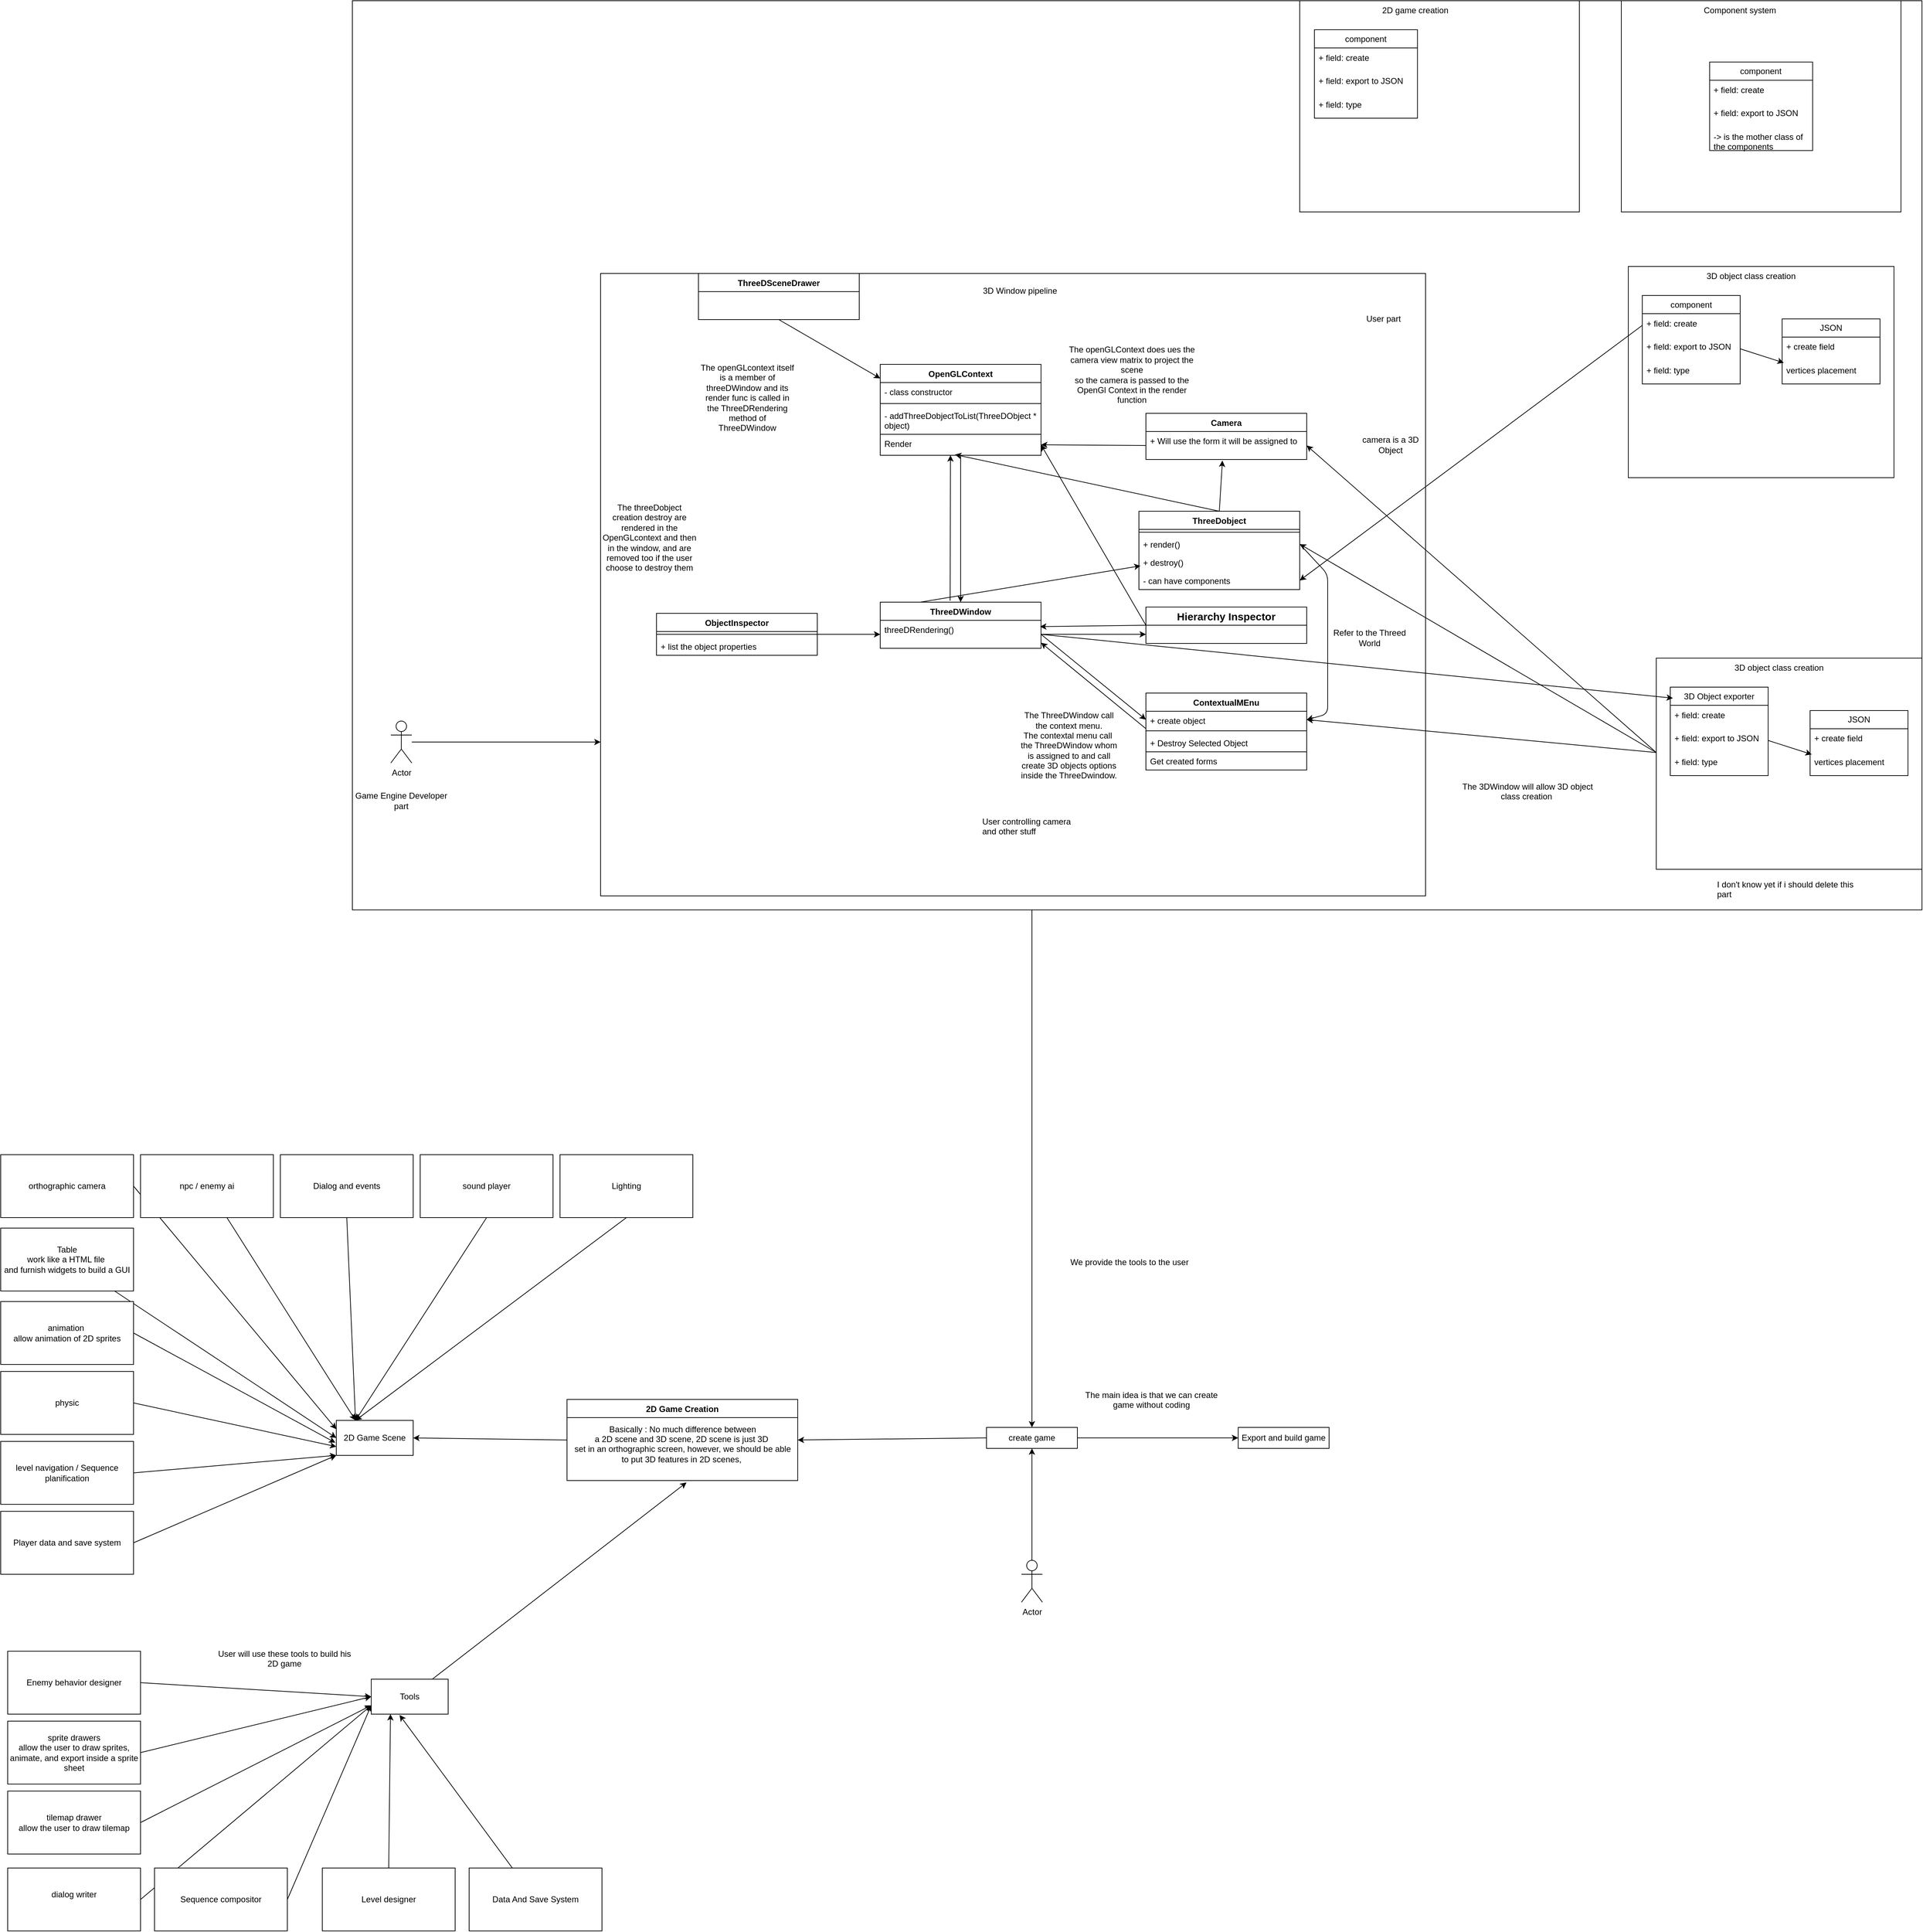 <mxfile>
    <diagram id="HqfKDbR-cz2p667NzHHY" name="Page-1">
        <mxGraphModel dx="2980" dy="1889" grid="1" gridSize="10" guides="1" tooltips="1" connect="1" arrows="1" fold="1" page="1" pageScale="1" pageWidth="850" pageHeight="1100" math="0" shadow="0">
            <root>
                <mxCell id="0"/>
                <mxCell id="1" parent="0"/>
                <mxCell id="102" value="Actor" style="shape=umlActor;verticalLabelPosition=bottom;verticalAlign=top;html=1;" parent="1" vertex="1">
                    <mxGeometry x="260" y="1480" width="30" height="60" as="geometry"/>
                </mxCell>
                <mxCell id="318" style="edgeStyle=none;html=1;exitX=1;exitY=0.5;exitDx=0;exitDy=0;" parent="1" source="313" target="315" edge="1">
                    <mxGeometry relative="1" as="geometry"/>
                </mxCell>
                <mxCell id="351" style="edgeStyle=none;html=1;entryX=0.5;entryY=0;entryDx=0;entryDy=0;" parent="1" target="313" edge="1">
                    <mxGeometry relative="1" as="geometry">
                        <mxPoint x="275" y="550" as="sourcePoint"/>
                    </mxGeometry>
                </mxCell>
                <mxCell id="354" style="edgeStyle=none;html=1;exitX=0;exitY=0.5;exitDx=0;exitDy=0;entryX=1;entryY=0.5;entryDx=0;entryDy=0;" parent="1" source="313" target="356" edge="1">
                    <mxGeometry relative="1" as="geometry">
                        <mxPoint x="-310" y="1307.2" as="targetPoint"/>
                        <mxPoint x="-130" y="1307.5" as="sourcePoint"/>
                    </mxGeometry>
                </mxCell>
                <mxCell id="313" value="create game" style="text;html=1;align=center;verticalAlign=middle;whiteSpace=wrap;rounded=0;strokeColor=default;" parent="1" vertex="1">
                    <mxGeometry x="210" y="1290" width="130" height="30" as="geometry"/>
                </mxCell>
                <mxCell id="315" value="Export and build game" style="text;html=1;align=center;verticalAlign=middle;whiteSpace=wrap;rounded=0;strokeColor=default;" parent="1" vertex="1">
                    <mxGeometry x="570" y="1290" width="130" height="30" as="geometry"/>
                </mxCell>
                <mxCell id="316" style="edgeStyle=none;html=1;exitX=0.5;exitY=0;exitDx=0;exitDy=0;entryX=0.5;entryY=1;entryDx=0;entryDy=0;exitPerimeter=0;" parent="1" source="102" target="313" edge="1">
                    <mxGeometry relative="1" as="geometry"/>
                </mxCell>
                <mxCell id="346" value="&lt;div style=&quot;text-align: center;&quot;&gt;The main idea is that we can create game without coding&lt;/div&gt;" style="text;whiteSpace=wrap;html=1;" parent="1" vertex="1">
                    <mxGeometry x="340" y="1230" width="210" height="50" as="geometry"/>
                </mxCell>
                <mxCell id="352" value="" style="group;fillColor=none;strokeColor=default;" parent="1" vertex="1" connectable="0">
                    <mxGeometry x="-697" y="-750" width="2245" height="1300" as="geometry"/>
                </mxCell>
                <mxCell id="162" value="" style="group;strokeColor=default;" parent="352" vertex="1" connectable="0">
                    <mxGeometry x="1865" y="940" width="380" height="302" as="geometry"/>
                </mxCell>
                <mxCell id="137" value="3D Object exporter" style="swimlane;fontStyle=0;childLayout=stackLayout;horizontal=1;startSize=26;horizontalStack=0;resizeParent=1;resizeParentMax=0;resizeLast=0;collapsible=1;marginBottom=0;whiteSpace=wrap;html=1;" parent="162" vertex="1">
                    <mxGeometry x="20" y="41.5" width="140" height="126.5" as="geometry"/>
                </mxCell>
                <mxCell id="139" value="+ field: create" style="text;align=left;verticalAlign=top;spacingLeft=4;spacingRight=4;overflow=hidden;rotatable=0;points=[[0,0.5],[1,0.5]];portConstraint=eastwest;whiteSpace=wrap;html=1;" parent="137" vertex="1">
                    <mxGeometry y="26" width="140" height="33.5" as="geometry"/>
                </mxCell>
                <mxCell id="141" value="+ field: export to JSON&lt;div&gt;&lt;br&gt;&lt;/div&gt;" style="text;align=left;verticalAlign=top;spacingLeft=4;spacingRight=4;overflow=hidden;rotatable=0;points=[[0,0.5],[1,0.5]];portConstraint=eastwest;whiteSpace=wrap;html=1;" parent="137" vertex="1">
                    <mxGeometry y="59.5" width="140" height="33.5" as="geometry"/>
                </mxCell>
                <mxCell id="140" value="+ field: type" style="text;align=left;verticalAlign=top;spacingLeft=4;spacingRight=4;overflow=hidden;rotatable=0;points=[[0,0.5],[1,0.5]];portConstraint=eastwest;whiteSpace=wrap;html=1;" parent="137" vertex="1">
                    <mxGeometry y="93" width="140" height="33.5" as="geometry"/>
                </mxCell>
                <mxCell id="144" style="edgeStyle=none;html=1;exitX=1;exitY=0.5;exitDx=0;exitDy=0;entryX=0.017;entryY=0.096;entryDx=0;entryDy=0;entryPerimeter=0;" parent="162" source="141" target="148" edge="1">
                    <mxGeometry relative="1" as="geometry">
                        <mxPoint x="240" y="252.179" as="targetPoint"/>
                    </mxGeometry>
                </mxCell>
                <mxCell id="145" value="JSON" style="swimlane;fontStyle=0;childLayout=stackLayout;horizontal=1;startSize=26;horizontalStack=0;resizeParent=1;resizeParentMax=0;resizeLast=0;collapsible=1;marginBottom=0;whiteSpace=wrap;html=1;" parent="162" vertex="1">
                    <mxGeometry x="220" y="75.005" width="140" height="93" as="geometry"/>
                </mxCell>
                <mxCell id="146" value="+ create field" style="text;align=left;verticalAlign=top;spacingLeft=4;spacingRight=4;overflow=hidden;rotatable=0;points=[[0,0.5],[1,0.5]];portConstraint=eastwest;whiteSpace=wrap;html=1;" parent="145" vertex="1">
                    <mxGeometry y="26" width="140" height="33.5" as="geometry"/>
                </mxCell>
                <mxCell id="148" value="vertices placement" style="text;align=left;verticalAlign=top;spacingLeft=4;spacingRight=4;overflow=hidden;rotatable=0;points=[[0,0.5],[1,0.5]];portConstraint=eastwest;whiteSpace=wrap;html=1;" parent="145" vertex="1">
                    <mxGeometry y="59.5" width="140" height="33.5" as="geometry"/>
                </mxCell>
                <mxCell id="289" value="&lt;div style=&quot;text-align: center;&quot;&gt;3D object class creation&lt;/div&gt;" style="text;whiteSpace=wrap;html=1;" parent="162" vertex="1">
                    <mxGeometry x="110" width="210" height="50" as="geometry"/>
                </mxCell>
                <mxCell id="170" style="edgeStyle=none;html=1;exitX=0;exitY=0.5;exitDx=0;exitDy=0;entryX=1;entryY=0.5;entryDx=0;entryDy=0;" parent="352" target="73" edge="1">
                    <mxGeometry relative="1" as="geometry">
                        <mxPoint x="1865" y="1075.0" as="sourcePoint"/>
                    </mxGeometry>
                </mxCell>
                <mxCell id="171" value="" style="group;strokeColor=default;" parent="352" vertex="1" connectable="0">
                    <mxGeometry x="355" y="390" width="1180" height="890" as="geometry"/>
                </mxCell>
                <mxCell id="11" value="&lt;div&gt;3D Window pipeline&lt;/div&gt;" style="text;html=1;align=center;verticalAlign=middle;whiteSpace=wrap;rounded=0;" parent="171" vertex="1">
                    <mxGeometry x="530" y="10" width="140" height="30" as="geometry"/>
                </mxCell>
                <mxCell id="62" style="edgeStyle=none;html=1;entryX=0.5;entryY=0;entryDx=0;entryDy=0;" parent="171" source="27" target="52" edge="1">
                    <mxGeometry relative="1" as="geometry"/>
                </mxCell>
                <mxCell id="27" value="OpenGLContext&lt;div&gt;&lt;br&gt;&lt;/div&gt;" style="swimlane;fontStyle=1;align=center;verticalAlign=top;childLayout=stackLayout;horizontal=1;startSize=26;horizontalStack=0;resizeParent=1;resizeParentMax=0;resizeLast=0;collapsible=1;marginBottom=0;whiteSpace=wrap;html=1;" parent="171" vertex="1">
                    <mxGeometry x="400" y="130" width="230" height="130" as="geometry">
                        <mxRectangle x="20" y="310" width="130" height="30" as="alternateBounds"/>
                    </mxGeometry>
                </mxCell>
                <mxCell id="28" value="- class constructor&lt;div&gt;&lt;br&gt;&lt;/div&gt;" style="text;strokeColor=none;fillColor=none;align=left;verticalAlign=top;spacingLeft=4;spacingRight=4;overflow=hidden;rotatable=0;points=[[0,0.5],[1,0.5]];portConstraint=eastwest;whiteSpace=wrap;html=1;" parent="27" vertex="1">
                    <mxGeometry y="26" width="230" height="26" as="geometry"/>
                </mxCell>
                <mxCell id="29" value="" style="line;strokeWidth=1;fillColor=none;align=left;verticalAlign=middle;spacingTop=-1;spacingLeft=3;spacingRight=3;rotatable=0;labelPosition=right;points=[];portConstraint=eastwest;strokeColor=inherit;" parent="27" vertex="1">
                    <mxGeometry y="52" width="230" height="8" as="geometry"/>
                </mxCell>
                <mxCell id="30" value="- addThreeDobjectToList(ThreeDObject * object)&lt;div&gt;&lt;br&gt;&lt;/div&gt;" style="text;strokeColor=none;fillColor=none;align=left;verticalAlign=top;spacingLeft=4;spacingRight=4;overflow=hidden;rotatable=0;points=[[0,0.5],[1,0.5]];portConstraint=eastwest;whiteSpace=wrap;html=1;" parent="27" vertex="1">
                    <mxGeometry y="60" width="230" height="40" as="geometry"/>
                </mxCell>
                <mxCell id="58" value="&lt;div&gt;Render&lt;/div&gt;" style="text;strokeColor=default;fillColor=none;align=left;verticalAlign=top;spacingLeft=4;spacingRight=4;overflow=hidden;rotatable=0;points=[[0,0.5],[1,0.5]];portConstraint=eastwest;whiteSpace=wrap;html=1;" parent="27" vertex="1">
                    <mxGeometry y="100" width="230" height="30" as="geometry"/>
                </mxCell>
                <mxCell id="52" value="&lt;div&gt;ThreeDWindow&lt;/div&gt;&lt;div&gt;&lt;br&gt;&lt;/div&gt;" style="swimlane;fontStyle=1;align=center;verticalAlign=top;childLayout=stackLayout;horizontal=1;startSize=26;horizontalStack=0;resizeParent=1;resizeParentMax=0;resizeLast=0;collapsible=1;marginBottom=0;whiteSpace=wrap;html=1;" parent="171" vertex="1">
                    <mxGeometry x="400" y="470" width="230" height="66" as="geometry">
                        <mxRectangle x="20" y="310" width="130" height="30" as="alternateBounds"/>
                    </mxGeometry>
                </mxCell>
                <mxCell id="55" value="&lt;div&gt;threeDRendering()&lt;/div&gt;" style="text;strokeColor=none;fillColor=none;align=left;verticalAlign=top;spacingLeft=4;spacingRight=4;overflow=hidden;rotatable=0;points=[[0,0.5],[1,0.5]];portConstraint=eastwest;whiteSpace=wrap;html=1;" parent="52" vertex="1">
                    <mxGeometry y="26" width="230" height="40" as="geometry"/>
                </mxCell>
                <mxCell id="56" value="&lt;div&gt;Camera&lt;/div&gt;" style="swimlane;fontStyle=1;align=center;verticalAlign=top;childLayout=stackLayout;horizontal=1;startSize=26;horizontalStack=0;resizeParent=1;resizeParentMax=0;resizeLast=0;collapsible=1;marginBottom=0;whiteSpace=wrap;html=1;" parent="171" vertex="1">
                    <mxGeometry x="780" y="200" width="230" height="66" as="geometry">
                        <mxRectangle x="20" y="310" width="130" height="30" as="alternateBounds"/>
                    </mxGeometry>
                </mxCell>
                <mxCell id="57" value="&lt;div&gt;+ Will use the form it will be assigned to&lt;/div&gt;" style="text;strokeColor=none;fillColor=none;align=left;verticalAlign=top;spacingLeft=4;spacingRight=4;overflow=hidden;rotatable=0;points=[[0,0.5],[1,0.5]];portConstraint=eastwest;whiteSpace=wrap;html=1;" parent="56" vertex="1">
                    <mxGeometry y="26" width="230" height="40" as="geometry"/>
                </mxCell>
                <mxCell id="61" value="The openGLContext does ues the camera view matrix to project the scene&lt;div&gt;so the camera is passed to the OpenGl Context in the render function&lt;/div&gt;" style="text;html=1;align=center;verticalAlign=middle;whiteSpace=wrap;rounded=0;" parent="171" vertex="1">
                    <mxGeometry x="665" y="90" width="190" height="110" as="geometry"/>
                </mxCell>
                <mxCell id="63" value="&lt;div&gt;The openGLcontext itself is a member of threeDWindow and its render func is called in the ThreeDRendering method of ThreeDWindow&lt;/div&gt;&lt;div&gt;&lt;br&gt;&lt;/div&gt;" style="text;html=1;align=center;verticalAlign=middle;whiteSpace=wrap;rounded=0;" parent="171" vertex="1">
                    <mxGeometry x="140" y="140" width="140" height="90" as="geometry"/>
                </mxCell>
                <mxCell id="65" value="ThreeDSceneDrawer" style="swimlane;fontStyle=1;align=center;verticalAlign=top;childLayout=stackLayout;horizontal=1;startSize=26;horizontalStack=0;resizeParent=1;resizeParentMax=0;resizeLast=0;collapsible=1;marginBottom=0;whiteSpace=wrap;html=1;" parent="171" vertex="1">
                    <mxGeometry x="140" width="230" height="66" as="geometry">
                        <mxRectangle x="20" y="310" width="130" height="30" as="alternateBounds"/>
                    </mxGeometry>
                </mxCell>
                <mxCell id="72" value="ContextualMEnu" style="swimlane;fontStyle=1;align=center;verticalAlign=top;childLayout=stackLayout;horizontal=1;startSize=26;horizontalStack=0;resizeParent=1;resizeParentMax=0;resizeLast=0;collapsible=1;marginBottom=0;whiteSpace=wrap;html=1;swimlaneLine=1;" parent="171" vertex="1">
                    <mxGeometry x="780" y="600" width="230" height="110" as="geometry">
                        <mxRectangle x="570" y="730" width="130" height="30" as="alternateBounds"/>
                    </mxGeometry>
                </mxCell>
                <mxCell id="73" value="+ create object&lt;div&gt;&lt;br&gt;&lt;/div&gt;" style="text;strokeColor=none;fillColor=none;align=left;verticalAlign=top;spacingLeft=4;spacingRight=4;overflow=hidden;rotatable=0;points=[[0,0.5],[1,0.5]];portConstraint=eastwest;whiteSpace=wrap;html=1;" parent="72" vertex="1">
                    <mxGeometry y="26" width="230" height="24" as="geometry"/>
                </mxCell>
                <mxCell id="74" value="" style="line;strokeWidth=1;fillColor=none;align=left;verticalAlign=middle;spacingTop=-1;spacingLeft=3;spacingRight=3;rotatable=0;labelPosition=right;points=[];portConstraint=eastwest;strokeColor=inherit;" parent="72" vertex="1">
                    <mxGeometry y="50" width="230" height="8" as="geometry"/>
                </mxCell>
                <mxCell id="75" value="+ Destroy Selected Object&lt;div&gt;&lt;br&gt;&lt;/div&gt;" style="text;strokeColor=none;fillColor=none;align=left;verticalAlign=top;spacingLeft=4;spacingRight=4;overflow=hidden;rotatable=0;points=[[0,0.5],[1,0.5]];portConstraint=eastwest;whiteSpace=wrap;html=1;" parent="72" vertex="1">
                    <mxGeometry y="58" width="230" height="26" as="geometry"/>
                </mxCell>
                <mxCell id="165" value="&lt;div&gt;Get created forms&lt;/div&gt;&lt;div&gt;&lt;br&gt;&lt;/div&gt;" style="text;strokeColor=default;fillColor=none;align=left;verticalAlign=top;spacingLeft=4;spacingRight=4;overflow=hidden;rotatable=0;points=[[0,0.5],[1,0.5]];portConstraint=eastwest;whiteSpace=wrap;html=1;" parent="72" vertex="1">
                    <mxGeometry y="84" width="230" height="26" as="geometry"/>
                </mxCell>
                <mxCell id="86" value="&lt;span style=&quot;color: rgb(0, 0, 0);&quot;&gt;Refer to the Threed World&lt;/span&gt;" style="text;html=1;align=center;verticalAlign=middle;whiteSpace=wrap;rounded=0;" parent="171" vertex="1">
                    <mxGeometry x="1040" y="486" width="120" height="70" as="geometry"/>
                </mxCell>
                <mxCell id="134" style="edgeStyle=none;html=1;exitX=0;exitY=0.5;exitDx=0;exitDy=0;entryX=1;entryY=0.5;entryDx=0;entryDy=0;" parent="171" source="93" target="58" edge="1">
                    <mxGeometry relative="1" as="geometry"/>
                </mxCell>
                <mxCell id="93" value="&lt;b&gt;&lt;font style=&quot;font-size: 15px;&quot;&gt;Hierarchy Inspector&lt;/font&gt;&lt;/b&gt;" style="swimlane;fontStyle=0;childLayout=stackLayout;horizontal=1;startSize=26;fillColor=none;horizontalStack=0;resizeParent=1;resizeParentMax=0;resizeLast=0;collapsible=1;marginBottom=0;whiteSpace=wrap;html=1;" parent="171" vertex="1">
                    <mxGeometry x="780" y="477" width="230" height="52" as="geometry"/>
                </mxCell>
                <mxCell id="104" value="User controlling camera and other stuff&lt;div&gt;&lt;br&gt;&lt;/div&gt;" style="text;strokeColor=none;fillColor=none;align=left;verticalAlign=top;spacingLeft=4;spacingRight=4;overflow=hidden;rotatable=0;points=[[0,0.5],[1,0.5]];portConstraint=eastwest;whiteSpace=wrap;html=1;" parent="171" vertex="1">
                    <mxGeometry x="540" y="770" width="140" height="80" as="geometry"/>
                </mxCell>
                <mxCell id="109" style="edgeStyle=none;html=1;exitX=1;exitY=0.5;exitDx=0;exitDy=0;entryX=0;entryY=0.5;entryDx=0;entryDy=0;" parent="171" source="105" target="55" edge="1">
                    <mxGeometry relative="1" as="geometry"/>
                </mxCell>
                <mxCell id="105" value="ObjectInspector" style="swimlane;fontStyle=1;align=center;verticalAlign=top;childLayout=stackLayout;horizontal=1;startSize=26;horizontalStack=0;resizeParent=1;resizeParentMax=0;resizeLast=0;collapsible=1;marginBottom=0;whiteSpace=wrap;html=1;" parent="171" vertex="1">
                    <mxGeometry x="80" y="486" width="230" height="60" as="geometry"/>
                </mxCell>
                <mxCell id="107" value="" style="line;strokeWidth=1;fillColor=none;align=left;verticalAlign=middle;spacingTop=-1;spacingLeft=3;spacingRight=3;rotatable=0;labelPosition=right;points=[];portConstraint=eastwest;strokeColor=inherit;" parent="105" vertex="1">
                    <mxGeometry y="26" width="230" height="8" as="geometry"/>
                </mxCell>
                <mxCell id="108" value="&lt;div&gt;+ list the object properties&lt;/div&gt;" style="text;strokeColor=none;fillColor=none;align=left;verticalAlign=top;spacingLeft=4;spacingRight=4;overflow=hidden;rotatable=0;points=[[0,0.5],[1,0.5]];portConstraint=eastwest;whiteSpace=wrap;html=1;" parent="105" vertex="1">
                    <mxGeometry y="34" width="230" height="26" as="geometry"/>
                </mxCell>
                <mxCell id="110" style="edgeStyle=none;html=1;exitX=0;exitY=0.5;exitDx=0;exitDy=0;entryX=0.994;entryY=0.225;entryDx=0;entryDy=0;entryPerimeter=0;" parent="171" source="93" target="55" edge="1">
                    <mxGeometry relative="1" as="geometry"/>
                </mxCell>
                <mxCell id="66" value="&lt;div&gt;&lt;br&gt;&lt;/div&gt;" style="text;strokeColor=none;fillColor=none;align=left;verticalAlign=top;spacingLeft=4;spacingRight=4;overflow=hidden;rotatable=0;points=[[0,0.5],[1,0.5]];portConstraint=eastwest;whiteSpace=wrap;html=1;" parent="171" vertex="1">
                    <mxGeometry x="200" y="50" width="230" height="40" as="geometry"/>
                </mxCell>
                <mxCell id="112" style="edgeStyle=none;html=1;exitX=0.5;exitY=1;exitDx=0;exitDy=0;entryX=0;entryY=0.154;entryDx=0;entryDy=0;entryPerimeter=0;" parent="171" source="65" target="27" edge="1">
                    <mxGeometry relative="1" as="geometry"/>
                </mxCell>
                <mxCell id="115" style="edgeStyle=none;html=1;exitX=1;exitY=0.5;exitDx=0;exitDy=0;entryX=0;entryY=0.5;entryDx=0;entryDy=0;" parent="171" source="55" target="73" edge="1">
                    <mxGeometry relative="1" as="geometry"/>
                </mxCell>
                <mxCell id="117" style="edgeStyle=none;html=1;exitX=0.75;exitY=0;exitDx=0;exitDy=0;entryX=0.752;entryY=1.067;entryDx=0;entryDy=0;entryPerimeter=0;" parent="171" edge="1">
                    <mxGeometry relative="1" as="geometry">
                        <mxPoint x="500" y="467.99" as="sourcePoint"/>
                        <mxPoint x="500.46" y="260" as="targetPoint"/>
                    </mxGeometry>
                </mxCell>
                <mxCell id="118" style="edgeStyle=none;html=1;exitX=1;exitY=0.5;exitDx=0;exitDy=0;entryX=0;entryY=0.75;entryDx=0;entryDy=0;" parent="171" source="55" target="93" edge="1">
                    <mxGeometry relative="1" as="geometry"/>
                </mxCell>
                <mxCell id="119" style="edgeStyle=none;html=1;exitX=0;exitY=1.038;exitDx=0;exitDy=0;entryX=1;entryY=0.8;entryDx=0;entryDy=0;entryPerimeter=0;exitPerimeter=0;" parent="171" source="73" target="55" edge="1">
                    <mxGeometry relative="1" as="geometry"/>
                </mxCell>
                <mxCell id="121" value="ThreeDobject&lt;div&gt;&lt;br&gt;&lt;/div&gt;" style="swimlane;fontStyle=1;align=center;verticalAlign=top;childLayout=stackLayout;horizontal=1;startSize=26;horizontalStack=0;resizeParent=1;resizeParentMax=0;resizeLast=0;collapsible=1;marginBottom=0;whiteSpace=wrap;html=1;" parent="171" vertex="1">
                    <mxGeometry x="770" y="340" width="230" height="112" as="geometry"/>
                </mxCell>
                <mxCell id="122" value="" style="line;strokeWidth=1;fillColor=none;align=left;verticalAlign=middle;spacingTop=-1;spacingLeft=3;spacingRight=3;rotatable=0;labelPosition=right;points=[];portConstraint=eastwest;strokeColor=inherit;" parent="121" vertex="1">
                    <mxGeometry y="26" width="230" height="8" as="geometry"/>
                </mxCell>
                <mxCell id="123" value="&lt;div&gt;+ render()&lt;/div&gt;&lt;div&gt;&lt;br&gt;&lt;/div&gt;&lt;div&gt;&lt;br&gt;&lt;/div&gt;" style="text;strokeColor=none;fillColor=none;align=left;verticalAlign=top;spacingLeft=4;spacingRight=4;overflow=hidden;rotatable=0;points=[[0,0.5],[1,0.5]];portConstraint=eastwest;whiteSpace=wrap;html=1;" parent="121" vertex="1">
                    <mxGeometry y="34" width="230" height="26" as="geometry"/>
                </mxCell>
                <mxCell id="178" value="&lt;div&gt;+ destroy()&lt;/div&gt;" style="text;strokeColor=none;fillColor=none;align=left;verticalAlign=top;spacingLeft=4;spacingRight=4;overflow=hidden;rotatable=0;points=[[0,0.5],[1,0.5]];portConstraint=eastwest;whiteSpace=wrap;html=1;" parent="121" vertex="1">
                    <mxGeometry y="60" width="230" height="26" as="geometry"/>
                </mxCell>
                <mxCell id="310" value="&lt;div&gt;- can have components&lt;/div&gt;" style="text;strokeColor=none;fillColor=none;align=left;verticalAlign=top;spacingLeft=4;spacingRight=4;overflow=hidden;rotatable=0;points=[[0,0.5],[1,0.5]];portConstraint=eastwest;whiteSpace=wrap;html=1;" parent="121" vertex="1">
                    <mxGeometry y="86" width="230" height="26" as="geometry"/>
                </mxCell>
                <mxCell id="127" value="&lt;div&gt;The ThreeDWindow call the context menu.&lt;/div&gt;&lt;div&gt;The contextal menu call&amp;nbsp;&lt;/div&gt;&lt;div&gt;the ThreeDWindow whom is assigned to and call create 3D objects options inside the ThreeDwindow.&lt;/div&gt;" style="text;html=1;align=center;verticalAlign=middle;whiteSpace=wrap;rounded=0;" parent="171" vertex="1">
                    <mxGeometry x="600" y="630" width="140" height="90" as="geometry"/>
                </mxCell>
                <mxCell id="128" style="edgeStyle=none;html=1;exitX=0.25;exitY=0;exitDx=0;exitDy=0;entryX=0.01;entryY=0.695;entryDx=0;entryDy=0;entryPerimeter=0;" parent="171" source="52" target="178" edge="1">
                    <mxGeometry relative="1" as="geometry"/>
                </mxCell>
                <mxCell id="131" value="The threeDobject creation destroy are rendered in the OpenGLcontext and then in the window, and are removed too if the user choose to destroy them&lt;div&gt;&lt;br&gt;&lt;/div&gt;" style="text;html=1;align=center;verticalAlign=middle;whiteSpace=wrap;rounded=0;" parent="171" vertex="1">
                    <mxGeometry y="340" width="140" height="90" as="geometry"/>
                </mxCell>
                <mxCell id="133" style="edgeStyle=none;html=1;exitX=0.5;exitY=0;exitDx=0;exitDy=0;entryX=0.465;entryY=0.967;entryDx=0;entryDy=0;entryPerimeter=0;" parent="171" source="121" target="58" edge="1">
                    <mxGeometry relative="1" as="geometry"/>
                </mxCell>
                <mxCell id="135" style="edgeStyle=none;html=1;exitX=0;exitY=0.5;exitDx=0;exitDy=0;entryX=1;entryY=0.5;entryDx=0;entryDy=0;" parent="171" source="57" target="58" edge="1">
                    <mxGeometry relative="1" as="geometry"/>
                </mxCell>
                <mxCell id="172" value="User part" style="text;html=1;align=center;verticalAlign=middle;whiteSpace=wrap;rounded=0;" parent="171" vertex="1">
                    <mxGeometry x="1090" y="50" width="60" height="30" as="geometry"/>
                </mxCell>
                <mxCell id="176" style="edgeStyle=none;html=1;exitX=0.5;exitY=0;exitDx=0;exitDy=0;entryX=0.476;entryY=1.039;entryDx=0;entryDy=0;entryPerimeter=0;" parent="171" source="121" target="57" edge="1">
                    <mxGeometry relative="1" as="geometry"/>
                </mxCell>
                <mxCell id="177" value="camera is a 3D Object" style="text;html=1;align=center;verticalAlign=middle;whiteSpace=wrap;rounded=0;" parent="171" vertex="1">
                    <mxGeometry x="1070" y="210" width="120" height="70" as="geometry"/>
                </mxCell>
                <mxCell id="281" style="edgeStyle=none;html=1;exitX=1;exitY=0.5;exitDx=0;exitDy=0;entryX=1;entryY=0.5;entryDx=0;entryDy=0;" parent="171" source="123" target="73" edge="1">
                    <mxGeometry relative="1" as="geometry">
                        <Array as="points">
                            <mxPoint x="1040" y="430"/>
                            <mxPoint x="1040" y="630"/>
                        </Array>
                    </mxGeometry>
                </mxCell>
                <mxCell id="174" style="edgeStyle=none;html=1;exitX=0;exitY=0.5;exitDx=0;exitDy=0;entryX=1;entryY=0.5;entryDx=0;entryDy=0;" parent="352" target="123" edge="1">
                    <mxGeometry relative="1" as="geometry">
                        <mxPoint x="1865" y="1075.0" as="sourcePoint"/>
                    </mxGeometry>
                </mxCell>
                <mxCell id="175" style="edgeStyle=none;html=1;exitX=0;exitY=0.5;exitDx=0;exitDy=0;entryX=1;entryY=0.5;entryDx=0;entryDy=0;" parent="352" target="57" edge="1">
                    <mxGeometry relative="1" as="geometry">
                        <mxPoint x="1865" y="1075.0" as="sourcePoint"/>
                    </mxGeometry>
                </mxCell>
                <mxCell id="182" style="edgeStyle=none;html=1;exitX=1;exitY=0.5;exitDx=0;exitDy=0;entryX=0.027;entryY=0.125;entryDx=0;entryDy=0;entryPerimeter=0;" parent="352" source="55" target="137" edge="1">
                    <mxGeometry relative="1" as="geometry"/>
                </mxCell>
                <mxCell id="279" value="&lt;div style=&quot;text-align: center;&quot;&gt;&lt;span style=&quot;background-color: transparent;&quot;&gt;The 3DWindow will allow 3D object class creation&amp;nbsp;&lt;/span&gt;&lt;/div&gt;" style="text;whiteSpace=wrap;html=1;" parent="352" vertex="1">
                    <mxGeometry x="1575" y="1110" width="210" height="50" as="geometry"/>
                </mxCell>
                <mxCell id="282" value="I don&#39;t know yet if i should delete this part" style="text;whiteSpace=wrap;html=1;" parent="352" vertex="1">
                    <mxGeometry x="1950" y="1250" width="210" height="50" as="geometry"/>
                </mxCell>
                <mxCell id="300" value="" style="group;strokeColor=default;" parent="352" vertex="1" connectable="0">
                    <mxGeometry x="1825" y="380" width="380" height="302" as="geometry"/>
                </mxCell>
                <mxCell id="301" value="component" style="swimlane;fontStyle=0;childLayout=stackLayout;horizontal=1;startSize=26;horizontalStack=0;resizeParent=1;resizeParentMax=0;resizeLast=0;collapsible=1;marginBottom=0;whiteSpace=wrap;html=1;" parent="300" vertex="1">
                    <mxGeometry x="20" y="41.5" width="140" height="126.5" as="geometry"/>
                </mxCell>
                <mxCell id="302" value="+ field: create" style="text;align=left;verticalAlign=top;spacingLeft=4;spacingRight=4;overflow=hidden;rotatable=0;points=[[0,0.5],[1,0.5]];portConstraint=eastwest;whiteSpace=wrap;html=1;" parent="301" vertex="1">
                    <mxGeometry y="26" width="140" height="33.5" as="geometry"/>
                </mxCell>
                <mxCell id="303" value="+ field: export to JSON&lt;div&gt;&lt;br&gt;&lt;/div&gt;" style="text;align=left;verticalAlign=top;spacingLeft=4;spacingRight=4;overflow=hidden;rotatable=0;points=[[0,0.5],[1,0.5]];portConstraint=eastwest;whiteSpace=wrap;html=1;" parent="301" vertex="1">
                    <mxGeometry y="59.5" width="140" height="33.5" as="geometry"/>
                </mxCell>
                <mxCell id="304" value="+ field: type" style="text;align=left;verticalAlign=top;spacingLeft=4;spacingRight=4;overflow=hidden;rotatable=0;points=[[0,0.5],[1,0.5]];portConstraint=eastwest;whiteSpace=wrap;html=1;" parent="301" vertex="1">
                    <mxGeometry y="93" width="140" height="33.5" as="geometry"/>
                </mxCell>
                <mxCell id="305" style="edgeStyle=none;html=1;exitX=1;exitY=0.5;exitDx=0;exitDy=0;entryX=0.017;entryY=0.096;entryDx=0;entryDy=0;entryPerimeter=0;" parent="300" source="303" target="308" edge="1">
                    <mxGeometry relative="1" as="geometry">
                        <mxPoint x="240" y="252.179" as="targetPoint"/>
                    </mxGeometry>
                </mxCell>
                <mxCell id="306" value="JSON" style="swimlane;fontStyle=0;childLayout=stackLayout;horizontal=1;startSize=26;horizontalStack=0;resizeParent=1;resizeParentMax=0;resizeLast=0;collapsible=1;marginBottom=0;whiteSpace=wrap;html=1;" parent="300" vertex="1">
                    <mxGeometry x="220" y="75.005" width="140" height="93" as="geometry"/>
                </mxCell>
                <mxCell id="307" value="+ create field" style="text;align=left;verticalAlign=top;spacingLeft=4;spacingRight=4;overflow=hidden;rotatable=0;points=[[0,0.5],[1,0.5]];portConstraint=eastwest;whiteSpace=wrap;html=1;" parent="306" vertex="1">
                    <mxGeometry y="26" width="140" height="33.5" as="geometry"/>
                </mxCell>
                <mxCell id="308" value="vertices placement" style="text;align=left;verticalAlign=top;spacingLeft=4;spacingRight=4;overflow=hidden;rotatable=0;points=[[0,0.5],[1,0.5]];portConstraint=eastwest;whiteSpace=wrap;html=1;" parent="306" vertex="1">
                    <mxGeometry y="59.5" width="140" height="33.5" as="geometry"/>
                </mxCell>
                <mxCell id="309" value="&lt;div style=&quot;text-align: center;&quot;&gt;3D object class creation&lt;/div&gt;" style="text;whiteSpace=wrap;html=1;" parent="300" vertex="1">
                    <mxGeometry x="110" width="210" height="50" as="geometry"/>
                </mxCell>
                <mxCell id="311" style="edgeStyle=none;html=1;exitX=0;exitY=0.5;exitDx=0;exitDy=0;entryX=1;entryY=0.5;entryDx=0;entryDy=0;" parent="352" source="302" target="310" edge="1">
                    <mxGeometry relative="1" as="geometry"/>
                </mxCell>
                <mxCell id="319" value="" style="group;strokeColor=default;" parent="352" vertex="1" connectable="0">
                    <mxGeometry x="1815" width="400" height="302" as="geometry"/>
                </mxCell>
                <mxCell id="320" value="component" style="swimlane;fontStyle=0;childLayout=stackLayout;horizontal=1;startSize=26;horizontalStack=0;resizeParent=1;resizeParentMax=0;resizeLast=0;collapsible=1;marginBottom=0;whiteSpace=wrap;html=1;" parent="319" vertex="1">
                    <mxGeometry x="126.313" y="87.75" width="147.368" height="126.5" as="geometry"/>
                </mxCell>
                <mxCell id="321" value="+ field: create" style="text;align=left;verticalAlign=top;spacingLeft=4;spacingRight=4;overflow=hidden;rotatable=0;points=[[0,0.5],[1,0.5]];portConstraint=eastwest;whiteSpace=wrap;html=1;" parent="320" vertex="1">
                    <mxGeometry y="26" width="147.368" height="33.5" as="geometry"/>
                </mxCell>
                <mxCell id="322" value="+ field: export to JSON&lt;div&gt;&lt;br&gt;&lt;/div&gt;" style="text;align=left;verticalAlign=top;spacingLeft=4;spacingRight=4;overflow=hidden;rotatable=0;points=[[0,0.5],[1,0.5]];portConstraint=eastwest;whiteSpace=wrap;html=1;" parent="320" vertex="1">
                    <mxGeometry y="59.5" width="147.368" height="33.5" as="geometry"/>
                </mxCell>
                <mxCell id="323" value="-&amp;gt; is the mother class of the components" style="text;align=left;verticalAlign=top;spacingLeft=4;spacingRight=4;overflow=hidden;rotatable=0;points=[[0,0.5],[1,0.5]];portConstraint=eastwest;whiteSpace=wrap;html=1;" parent="320" vertex="1">
                    <mxGeometry y="93" width="147.368" height="33.5" as="geometry"/>
                </mxCell>
                <mxCell id="328" value="&lt;div style=&quot;text-align: center;&quot;&gt;Component system&lt;/div&gt;" style="text;whiteSpace=wrap;html=1;" parent="319" vertex="1">
                    <mxGeometry x="115.789" width="221.053" height="50" as="geometry"/>
                </mxCell>
                <mxCell id="330" value="" style="group;strokeColor=default;" parent="352" vertex="1" connectable="0">
                    <mxGeometry x="1355" width="400" height="302" as="geometry"/>
                </mxCell>
                <mxCell id="331" value="component" style="swimlane;fontStyle=0;childLayout=stackLayout;horizontal=1;startSize=26;horizontalStack=0;resizeParent=1;resizeParentMax=0;resizeLast=0;collapsible=1;marginBottom=0;whiteSpace=wrap;html=1;" parent="330" vertex="1">
                    <mxGeometry x="21.053" y="41.5" width="147.368" height="126.5" as="geometry"/>
                </mxCell>
                <mxCell id="332" value="+ field: create" style="text;align=left;verticalAlign=top;spacingLeft=4;spacingRight=4;overflow=hidden;rotatable=0;points=[[0,0.5],[1,0.5]];portConstraint=eastwest;whiteSpace=wrap;html=1;" parent="331" vertex="1">
                    <mxGeometry y="26" width="147.368" height="33.5" as="geometry"/>
                </mxCell>
                <mxCell id="333" value="+ field: export to JSON&lt;div&gt;&lt;br&gt;&lt;/div&gt;" style="text;align=left;verticalAlign=top;spacingLeft=4;spacingRight=4;overflow=hidden;rotatable=0;points=[[0,0.5],[1,0.5]];portConstraint=eastwest;whiteSpace=wrap;html=1;" parent="331" vertex="1">
                    <mxGeometry y="59.5" width="147.368" height="33.5" as="geometry"/>
                </mxCell>
                <mxCell id="334" value="+ field: type" style="text;align=left;verticalAlign=top;spacingLeft=4;spacingRight=4;overflow=hidden;rotatable=0;points=[[0,0.5],[1,0.5]];portConstraint=eastwest;whiteSpace=wrap;html=1;" parent="331" vertex="1">
                    <mxGeometry y="93" width="147.368" height="33.5" as="geometry"/>
                </mxCell>
                <mxCell id="339" value="&lt;div style=&quot;text-align: center;&quot;&gt;2D game creation&lt;/div&gt;" style="text;whiteSpace=wrap;html=1;" parent="330" vertex="1">
                    <mxGeometry x="115.789" width="221.053" height="50" as="geometry"/>
                </mxCell>
                <mxCell id="349" style="edgeStyle=none;html=1;" parent="352" source="347" edge="1">
                    <mxGeometry relative="1" as="geometry">
                        <mxPoint x="355" y="1060" as="targetPoint"/>
                    </mxGeometry>
                </mxCell>
                <mxCell id="347" value="Actor" style="shape=umlActor;verticalLabelPosition=bottom;verticalAlign=top;html=1;" parent="352" vertex="1">
                    <mxGeometry x="55" y="1030" width="30" height="60" as="geometry"/>
                </mxCell>
                <mxCell id="350" value="&lt;div&gt;Game Engine Developer part&lt;/div&gt;" style="text;html=1;align=center;verticalAlign=middle;whiteSpace=wrap;rounded=0;" parent="352" vertex="1">
                    <mxGeometry y="1120" width="140" height="48" as="geometry"/>
                </mxCell>
                <mxCell id="378" style="edgeStyle=none;html=1;exitX=0;exitY=0.5;exitDx=0;exitDy=0;entryX=1;entryY=0.5;entryDx=0;entryDy=0;" parent="1" source="356" target="364" edge="1">
                    <mxGeometry relative="1" as="geometry"/>
                </mxCell>
                <mxCell id="356" value="2D Game Creation" style="swimlane;fontStyle=1;align=center;verticalAlign=top;childLayout=stackLayout;horizontal=1;startSize=26;horizontalStack=0;resizeParent=1;resizeParentMax=0;resizeLast=0;collapsible=1;marginBottom=0;whiteSpace=wrap;html=1;swimlaneLine=1;" parent="1" vertex="1">
                    <mxGeometry x="-390" y="1250" width="330" height="116" as="geometry">
                        <mxRectangle x="570" y="730" width="130" height="30" as="alternateBounds"/>
                    </mxGeometry>
                </mxCell>
                <mxCell id="379" value="Basically : No much difference between&lt;div&gt;a 2D scene and 3D scene, 2D scene is just 3D&amp;nbsp;&lt;/div&gt;&lt;div&gt;set in an orthographic screen, however, we should be able&lt;/div&gt;&lt;div&gt;to put 3D features in 2D scenes,&amp;nbsp;&lt;/div&gt;&lt;div&gt;&lt;br&gt;&lt;/div&gt;" style="text;html=1;align=center;verticalAlign=middle;resizable=0;points=[];autosize=1;strokeColor=none;fillColor=none;" parent="356" vertex="1">
                    <mxGeometry y="26" width="330" height="90" as="geometry"/>
                </mxCell>
                <mxCell id="362" value="&lt;div style=&quot;text-align: center;&quot;&gt;We provide the tools to the user&lt;/div&gt;&lt;div style=&quot;text-align: center;&quot;&gt;&lt;br&gt;&lt;/div&gt;" style="text;whiteSpace=wrap;html=1;" parent="1" vertex="1">
                    <mxGeometry x="327.5" y="1040" width="210" height="40" as="geometry"/>
                </mxCell>
                <mxCell id="364" value="2D Game Scene" style="html=1;whiteSpace=wrap;" parent="1" vertex="1">
                    <mxGeometry x="-720" y="1280" width="110" height="50" as="geometry"/>
                </mxCell>
                <mxCell id="370" style="edgeStyle=none;html=1;entryX=0;entryY=0.5;entryDx=0;entryDy=0;" parent="1" source="365" target="364" edge="1">
                    <mxGeometry relative="1" as="geometry"/>
                </mxCell>
                <mxCell id="365" value="Table&lt;div&gt;work like a HTML file&amp;nbsp;&lt;/div&gt;&lt;div&gt;and furnish widgets to build a GUI&lt;/div&gt;" style="html=1;whiteSpace=wrap;" parent="1" vertex="1">
                    <mxGeometry x="-1200" y="1005" width="190" height="90" as="geometry"/>
                </mxCell>
                <mxCell id="368" value="animation&amp;nbsp;&lt;div&gt;allow animation of 2D sprites&lt;/div&gt;" style="html=1;whiteSpace=wrap;" parent="1" vertex="1">
                    <mxGeometry x="-1200" y="1110" width="190" height="90" as="geometry"/>
                </mxCell>
                <mxCell id="369" style="edgeStyle=none;html=1;exitX=1;exitY=0.5;exitDx=0;exitDy=0;entryX=-0.012;entryY=0.636;entryDx=0;entryDy=0;entryPerimeter=0;" parent="1" source="368" target="364" edge="1">
                    <mxGeometry relative="1" as="geometry"/>
                </mxCell>
                <mxCell id="372" value="Tools" style="html=1;whiteSpace=wrap;" parent="1" vertex="1">
                    <mxGeometry x="-670" y="1650" width="110" height="50" as="geometry"/>
                </mxCell>
                <mxCell id="375" style="edgeStyle=none;html=1;exitX=1;exitY=0.5;exitDx=0;exitDy=0;entryX=0;entryY=0.5;entryDx=0;entryDy=0;" parent="1" source="374" target="372" edge="1">
                    <mxGeometry relative="1" as="geometry"/>
                </mxCell>
                <mxCell id="374" value="sprite drawers&lt;div&gt;allow the user to draw sprites, animate, and export inside a sprite sheet&lt;/div&gt;" style="html=1;whiteSpace=wrap;" parent="1" vertex="1">
                    <mxGeometry x="-1190" y="1710" width="190" height="90" as="geometry"/>
                </mxCell>
                <mxCell id="377" style="edgeStyle=none;html=1;exitX=1;exitY=0.5;exitDx=0;exitDy=0;entryX=0;entryY=0.75;entryDx=0;entryDy=0;" parent="1" source="376" target="372" edge="1">
                    <mxGeometry relative="1" as="geometry"/>
                </mxCell>
                <mxCell id="376" value="&lt;div&gt;&lt;font color=&quot;#000000&quot;&gt;tilemap drawer&lt;/font&gt;&lt;/div&gt;&lt;div&gt;allow the user to draw tilemap&lt;/div&gt;" style="html=1;whiteSpace=wrap;" parent="1" vertex="1">
                    <mxGeometry x="-1190" y="1810" width="190" height="90" as="geometry"/>
                </mxCell>
                <mxCell id="381" style="edgeStyle=none;html=1;exitX=1;exitY=0.5;exitDx=0;exitDy=0;entryX=0;entryY=0.25;entryDx=0;entryDy=0;" parent="1" source="380" target="364" edge="1">
                    <mxGeometry relative="1" as="geometry"/>
                </mxCell>
                <mxCell id="380" value="orthographic camera" style="html=1;whiteSpace=wrap;" parent="1" vertex="1">
                    <mxGeometry x="-1200" y="900" width="190" height="90" as="geometry"/>
                </mxCell>
                <mxCell id="383" style="edgeStyle=none;html=1;exitX=1;exitY=0.5;exitDx=0;exitDy=0;entryX=0;entryY=0.75;entryDx=0;entryDy=0;" parent="1" source="382" target="364" edge="1">
                    <mxGeometry relative="1" as="geometry"/>
                </mxCell>
                <mxCell id="382" value="physic" style="html=1;whiteSpace=wrap;" parent="1" vertex="1">
                    <mxGeometry x="-1200" y="1210" width="190" height="90" as="geometry"/>
                </mxCell>
                <mxCell id="385" style="edgeStyle=none;html=1;exitX=1;exitY=0.5;exitDx=0;exitDy=0;entryX=0;entryY=1;entryDx=0;entryDy=0;" parent="1" source="384" target="364" edge="1">
                    <mxGeometry relative="1" as="geometry"/>
                </mxCell>
                <mxCell id="384" value="level navigation / Sequence planification" style="html=1;whiteSpace=wrap;" parent="1" vertex="1">
                    <mxGeometry x="-1200" y="1310" width="190" height="90" as="geometry"/>
                </mxCell>
                <mxCell id="387" style="edgeStyle=none;html=1;exitX=1;exitY=0.5;exitDx=0;exitDy=0;entryX=0;entryY=1;entryDx=0;entryDy=0;" parent="1" source="386" target="364" edge="1">
                    <mxGeometry relative="1" as="geometry"/>
                </mxCell>
                <mxCell id="386" value="Player data and save system" style="html=1;whiteSpace=wrap;" parent="1" vertex="1">
                    <mxGeometry x="-1200" y="1410" width="190" height="90" as="geometry"/>
                </mxCell>
                <mxCell id="409" style="edgeStyle=none;html=1;entryX=0.25;entryY=0;entryDx=0;entryDy=0;" parent="1" source="391" target="364" edge="1">
                    <mxGeometry relative="1" as="geometry"/>
                </mxCell>
                <mxCell id="391" value="npc / enemy ai" style="html=1;whiteSpace=wrap;" parent="1" vertex="1">
                    <mxGeometry x="-1000" y="900" width="190" height="90" as="geometry"/>
                </mxCell>
                <mxCell id="407" style="edgeStyle=none;html=1;exitX=0.5;exitY=1;exitDx=0;exitDy=0;entryX=0.25;entryY=0;entryDx=0;entryDy=0;" parent="1" source="392" target="364" edge="1">
                    <mxGeometry relative="1" as="geometry"/>
                </mxCell>
                <mxCell id="392" value="Dialog and events" style="html=1;whiteSpace=wrap;" parent="1" vertex="1">
                    <mxGeometry x="-800" y="900" width="190" height="90" as="geometry"/>
                </mxCell>
                <mxCell id="397" style="edgeStyle=none;html=1;exitX=1;exitY=0.5;exitDx=0;exitDy=0;entryX=0;entryY=0.75;entryDx=0;entryDy=0;" parent="1" source="396" target="372" edge="1">
                    <mxGeometry relative="1" as="geometry"/>
                </mxCell>
                <mxCell id="396" value="&lt;div&gt;&lt;span style=&quot;background-color: transparent;&quot;&gt;&lt;font color=&quot;#000000&quot;&gt;dialog writer&lt;/font&gt;&lt;/span&gt;&lt;/div&gt;&lt;div&gt;&lt;br&gt;&lt;/div&gt;" style="html=1;whiteSpace=wrap;" parent="1" vertex="1">
                    <mxGeometry x="-1190" y="1920" width="190" height="90" as="geometry"/>
                </mxCell>
                <mxCell id="399" style="edgeStyle=none;html=1;exitX=1;exitY=0.5;exitDx=0;exitDy=0;entryX=0;entryY=0.75;entryDx=0;entryDy=0;" parent="1" source="398" target="372" edge="1">
                    <mxGeometry relative="1" as="geometry"/>
                </mxCell>
                <mxCell id="398" value="&lt;div&gt;&lt;font color=&quot;#000000&quot;&gt;Sequence compositor&lt;/font&gt;&lt;/div&gt;" style="html=1;whiteSpace=wrap;" parent="1" vertex="1">
                    <mxGeometry x="-980" y="1920" width="190" height="90" as="geometry"/>
                </mxCell>
                <mxCell id="401" style="edgeStyle=none;html=1;exitX=1;exitY=0.5;exitDx=0;exitDy=0;entryX=0;entryY=0.5;entryDx=0;entryDy=0;" parent="1" source="400" target="372" edge="1">
                    <mxGeometry relative="1" as="geometry"/>
                </mxCell>
                <mxCell id="400" value="Enemy behavior designer" style="html=1;whiteSpace=wrap;" parent="1" vertex="1">
                    <mxGeometry x="-1190" y="1610" width="190" height="90" as="geometry"/>
                </mxCell>
                <mxCell id="406" style="edgeStyle=none;html=1;exitX=0.5;exitY=0;exitDx=0;exitDy=0;entryX=0.25;entryY=1;entryDx=0;entryDy=0;" parent="1" source="402" target="372" edge="1">
                    <mxGeometry relative="1" as="geometry"/>
                </mxCell>
                <mxCell id="402" value="Level designer" style="html=1;whiteSpace=wrap;" parent="1" vertex="1">
                    <mxGeometry x="-740" y="1920" width="190" height="90" as="geometry"/>
                </mxCell>
                <mxCell id="405" style="edgeStyle=none;html=1;exitX=0.5;exitY=1;exitDx=0;exitDy=0;entryX=0.25;entryY=0;entryDx=0;entryDy=0;" parent="1" source="404" target="364" edge="1">
                    <mxGeometry relative="1" as="geometry"/>
                </mxCell>
                <mxCell id="404" value="sound player" style="html=1;whiteSpace=wrap;" parent="1" vertex="1">
                    <mxGeometry x="-600" y="900" width="190" height="90" as="geometry"/>
                </mxCell>
                <mxCell id="411" style="edgeStyle=none;html=1;entryX=0.518;entryY=1.03;entryDx=0;entryDy=0;entryPerimeter=0;" parent="1" source="372" target="379" edge="1">
                    <mxGeometry relative="1" as="geometry"/>
                </mxCell>
                <mxCell id="413" value="&lt;div style=&quot;text-align: center;&quot;&gt;User will use these tools to build his 2D game&lt;/div&gt;" style="text;whiteSpace=wrap;html=1;" parent="1" vertex="1">
                    <mxGeometry x="-900" y="1600" width="210" height="40" as="geometry"/>
                </mxCell>
                <mxCell id="417" value="Data And Save System" style="html=1;whiteSpace=wrap;" parent="1" vertex="1">
                    <mxGeometry x="-530" y="1920" width="190" height="90" as="geometry"/>
                </mxCell>
                <mxCell id="418" style="edgeStyle=none;html=1;entryX=0.368;entryY=1.024;entryDx=0;entryDy=0;entryPerimeter=0;" parent="1" source="417" target="372" edge="1">
                    <mxGeometry relative="1" as="geometry"/>
                </mxCell>
                <mxCell id="421" style="edgeStyle=none;html=1;exitX=0.5;exitY=1;exitDx=0;exitDy=0;entryX=0.25;entryY=0;entryDx=0;entryDy=0;" parent="1" source="420" target="364" edge="1">
                    <mxGeometry relative="1" as="geometry"/>
                </mxCell>
                <mxCell id="420" value="Lighting" style="html=1;whiteSpace=wrap;" parent="1" vertex="1">
                    <mxGeometry x="-400" y="900" width="190" height="90" as="geometry"/>
                </mxCell>
            </root>
        </mxGraphModel>
    </diagram>
</mxfile>
